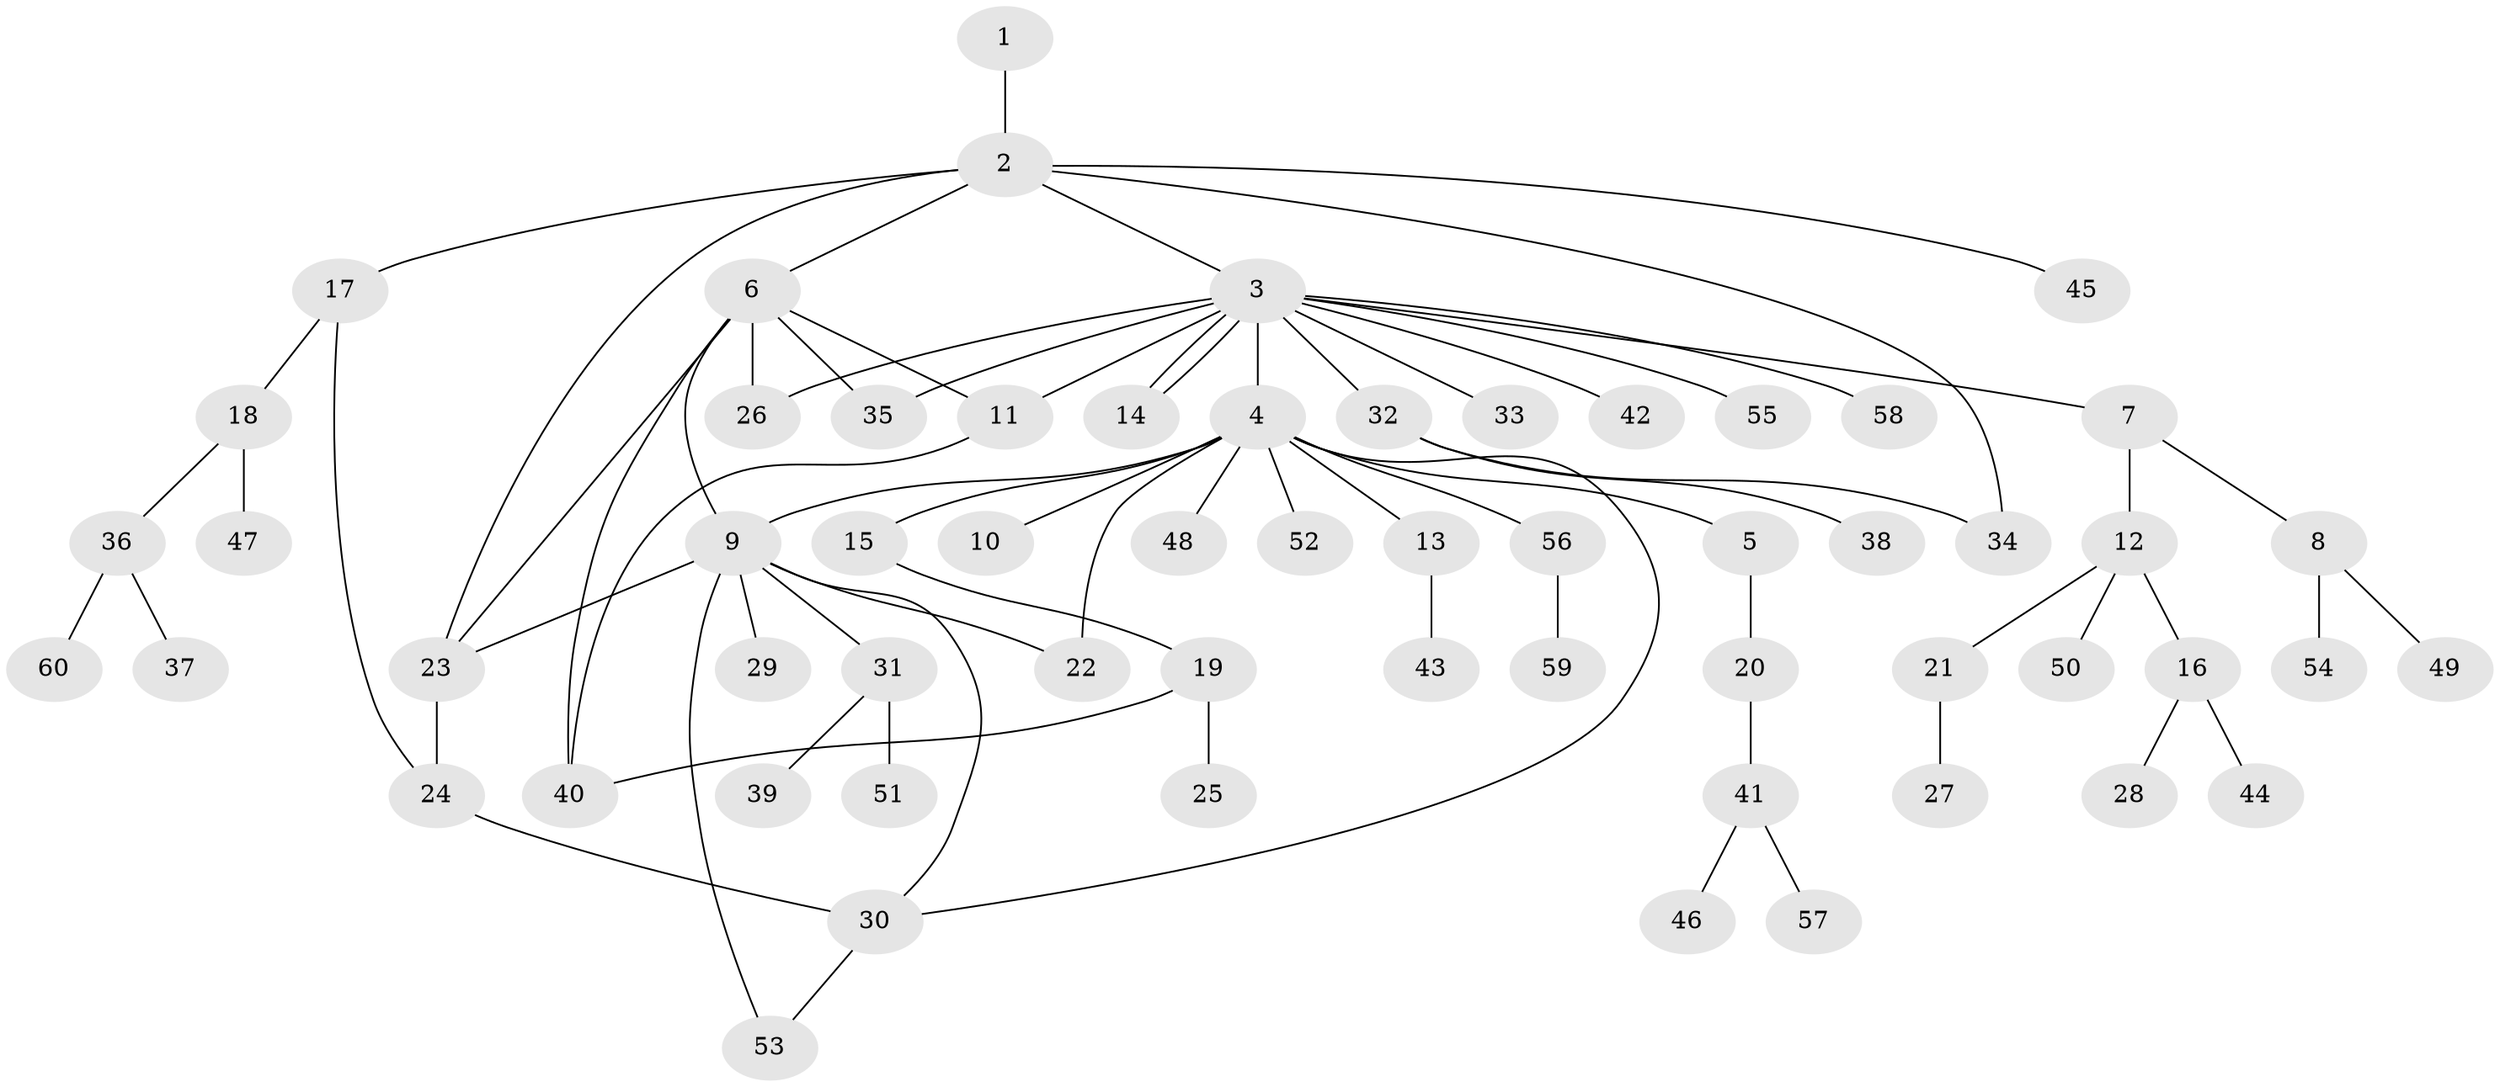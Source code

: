 // coarse degree distribution, {1: 0.6666666666666666, 13: 0.041666666666666664, 6: 0.041666666666666664, 3: 0.08333333333333333, 5: 0.041666666666666664, 2: 0.125}
// Generated by graph-tools (version 1.1) at 2025/18/03/04/25 18:18:02]
// undirected, 60 vertices, 74 edges
graph export_dot {
graph [start="1"]
  node [color=gray90,style=filled];
  1;
  2;
  3;
  4;
  5;
  6;
  7;
  8;
  9;
  10;
  11;
  12;
  13;
  14;
  15;
  16;
  17;
  18;
  19;
  20;
  21;
  22;
  23;
  24;
  25;
  26;
  27;
  28;
  29;
  30;
  31;
  32;
  33;
  34;
  35;
  36;
  37;
  38;
  39;
  40;
  41;
  42;
  43;
  44;
  45;
  46;
  47;
  48;
  49;
  50;
  51;
  52;
  53;
  54;
  55;
  56;
  57;
  58;
  59;
  60;
  1 -- 2;
  2 -- 3;
  2 -- 6;
  2 -- 17;
  2 -- 23;
  2 -- 34;
  2 -- 45;
  3 -- 4;
  3 -- 7;
  3 -- 11;
  3 -- 14;
  3 -- 14;
  3 -- 26;
  3 -- 32;
  3 -- 33;
  3 -- 35;
  3 -- 42;
  3 -- 55;
  3 -- 58;
  4 -- 5;
  4 -- 9;
  4 -- 10;
  4 -- 13;
  4 -- 15;
  4 -- 22;
  4 -- 30;
  4 -- 48;
  4 -- 52;
  4 -- 56;
  5 -- 20;
  6 -- 9;
  6 -- 11;
  6 -- 23;
  6 -- 26;
  6 -- 35;
  6 -- 40;
  7 -- 8;
  7 -- 12;
  8 -- 49;
  8 -- 54;
  9 -- 22;
  9 -- 23;
  9 -- 29;
  9 -- 30;
  9 -- 31;
  9 -- 53;
  11 -- 40;
  12 -- 16;
  12 -- 21;
  12 -- 50;
  13 -- 43;
  15 -- 19;
  16 -- 28;
  16 -- 44;
  17 -- 18;
  17 -- 24;
  18 -- 36;
  18 -- 47;
  19 -- 25;
  19 -- 40;
  20 -- 41;
  21 -- 27;
  23 -- 24;
  24 -- 30;
  30 -- 53;
  31 -- 39;
  31 -- 51;
  32 -- 34;
  32 -- 38;
  36 -- 37;
  36 -- 60;
  41 -- 46;
  41 -- 57;
  56 -- 59;
}
